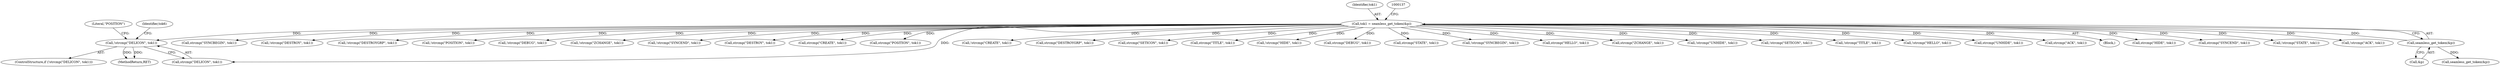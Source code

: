 digraph "0_rdesktop_4dca546d04321a610c1835010b5dad85163b65e1_14@API" {
"1000450" [label="(Call,!strcmp(\"DELICON\", tok1))"];
"1000131" [label="(Call,tok1 = seamless_get_token(&p))"];
"1000133" [label="(Call,seamless_get_token(&p))"];
"1000688" [label="(Call,!strcmp(\"STATE\", tok1))"];
"1000833" [label="(Call,!strcmp(\"ACK\", tok1))"];
"1000754" [label="(Call,strcmp(\"SYNCBEGIN\", tok1))"];
"1000239" [label="(Call,!strcmp(\"DESTROY\", tok1))"];
"1000278" [label="(Call,!strcmp(\"DESTROYGRP\", tok1))"];
"1000507" [label="(Literal,\"POSITION\")"];
"1000505" [label="(Call,!strcmp(\"POSITION\", tok1))"];
"1000741" [label="(Call,!strcmp(\"DEBUG\", tok1))"];
"1000600" [label="(Call,!strcmp(\"ZCHANGE\", tok1))"];
"1000779" [label="(Call,!strcmp(\"SYNCEND\", tok1))"];
"1000450" [label="(Call,!strcmp(\"DELICON\", tok1))"];
"1000240" [label="(Call,strcmp(\"DESTROY\", tok1))"];
"1000173" [label="(Call,strcmp(\"CREATE\", tok1))"];
"1000506" [label="(Call,strcmp(\"POSITION\", tok1))"];
"1000451" [label="(Call,strcmp(\"DELICON\", tok1))"];
"1000172" [label="(Call,!strcmp(\"CREATE\", tok1))"];
"1000449" [label="(ControlStructure,if (!strcmp(\"DELICON\", tok1)))"];
"1000279" [label="(Call,strcmp(\"DESTROYGRP\", tok1))"];
"1000318" [label="(Call,strcmp(\"SETICON\", tok1))"];
"1000649" [label="(Call,strcmp(\"TITLE\", tok1))"];
"1000855" [label="(Call,!strcmp(\"HIDE\", tok1))"];
"1000742" [label="(Call,strcmp(\"DEBUG\", tok1))"];
"1000689" [label="(Call,strcmp(\"STATE\", tok1))"];
"1000753" [label="(Call,!strcmp(\"SYNCBEGIN\", tok1))"];
"1000804" [label="(Call,strcmp(\"HELLO\", tok1))"];
"1000601" [label="(Call,strcmp(\"ZCHANGE\", tok1))"];
"1000459" [label="(Identifier,tok6)"];
"1000131" [label="(Call,tok1 = seamless_get_token(&p))"];
"1000880" [label="(Call,!strcmp(\"UNHIDE\", tok1))"];
"1000132" [label="(Identifier,tok1)"];
"1000133" [label="(Call,seamless_get_token(&p))"];
"1000317" [label="(Call,!strcmp(\"SETICON\", tok1))"];
"1000648" [label="(Call,!strcmp(\"TITLE\", tok1))"];
"1000803" [label="(Call,!strcmp(\"HELLO\", tok1))"];
"1000881" [label="(Call,strcmp(\"UNHIDE\", tok1))"];
"1000834" [label="(Call,strcmp(\"ACK\", tok1))"];
"1000104" [label="(Block,)"];
"1000134" [label="(Call,&p)"];
"1000856" [label="(Call,strcmp(\"HIDE\", tok1))"];
"1000138" [label="(Call,seamless_get_token(&p))"];
"1000780" [label="(Call,strcmp(\"SYNCEND\", tok1))"];
"1000907" [label="(MethodReturn,RET)"];
"1000450" -> "1000449"  [label="AST: "];
"1000450" -> "1000451"  [label="CFG: "];
"1000451" -> "1000450"  [label="AST: "];
"1000459" -> "1000450"  [label="CFG: "];
"1000507" -> "1000450"  [label="CFG: "];
"1000450" -> "1000907"  [label="DDG: "];
"1000450" -> "1000907"  [label="DDG: "];
"1000131" -> "1000450"  [label="DDG: "];
"1000131" -> "1000104"  [label="AST: "];
"1000131" -> "1000133"  [label="CFG: "];
"1000132" -> "1000131"  [label="AST: "];
"1000133" -> "1000131"  [label="AST: "];
"1000137" -> "1000131"  [label="CFG: "];
"1000133" -> "1000131"  [label="DDG: "];
"1000131" -> "1000172"  [label="DDG: "];
"1000131" -> "1000173"  [label="DDG: "];
"1000131" -> "1000239"  [label="DDG: "];
"1000131" -> "1000240"  [label="DDG: "];
"1000131" -> "1000278"  [label="DDG: "];
"1000131" -> "1000279"  [label="DDG: "];
"1000131" -> "1000317"  [label="DDG: "];
"1000131" -> "1000318"  [label="DDG: "];
"1000131" -> "1000451"  [label="DDG: "];
"1000131" -> "1000505"  [label="DDG: "];
"1000131" -> "1000506"  [label="DDG: "];
"1000131" -> "1000600"  [label="DDG: "];
"1000131" -> "1000601"  [label="DDG: "];
"1000131" -> "1000648"  [label="DDG: "];
"1000131" -> "1000649"  [label="DDG: "];
"1000131" -> "1000688"  [label="DDG: "];
"1000131" -> "1000689"  [label="DDG: "];
"1000131" -> "1000741"  [label="DDG: "];
"1000131" -> "1000742"  [label="DDG: "];
"1000131" -> "1000753"  [label="DDG: "];
"1000131" -> "1000754"  [label="DDG: "];
"1000131" -> "1000779"  [label="DDG: "];
"1000131" -> "1000780"  [label="DDG: "];
"1000131" -> "1000803"  [label="DDG: "];
"1000131" -> "1000804"  [label="DDG: "];
"1000131" -> "1000833"  [label="DDG: "];
"1000131" -> "1000834"  [label="DDG: "];
"1000131" -> "1000855"  [label="DDG: "];
"1000131" -> "1000856"  [label="DDG: "];
"1000131" -> "1000880"  [label="DDG: "];
"1000131" -> "1000881"  [label="DDG: "];
"1000133" -> "1000134"  [label="CFG: "];
"1000134" -> "1000133"  [label="AST: "];
"1000133" -> "1000138"  [label="DDG: "];
}

